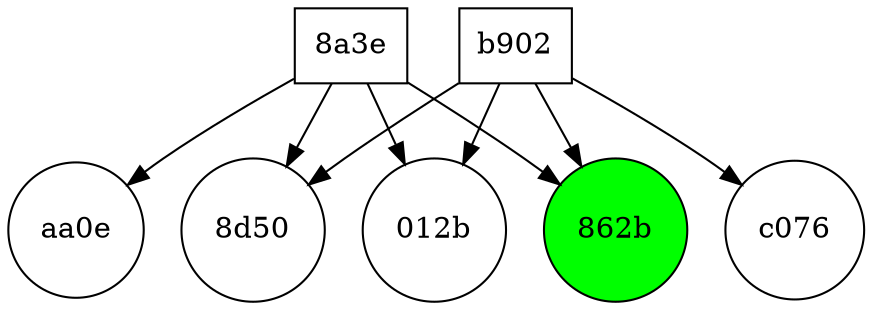digraph visitor {
	graph [rank=min]
	node [shape=rectangle]
	"3c01241d5c3a8a3e" [label="8a3e" fillcolor=white shape=rectangle style=filled]
	"3c01241d5c3a8a3e" -> "140310165657-0000000068d21bb99dec3ad6ee60aa0e"
	"3c01241d5c3a8a3e" -> "140310171202-000000002e5a8ff1f577548fec708d50"
	"3c01241d5c3a8a3e" -> "140310171030-000000008b8d98e95ac0797e7fdb012b"
	"3c01241d5c3a8a3e" -> "140310170010-0000000067dc80801f1df696ae52862b"
	"4065369dbee2b902" [label=b902 fillcolor=white shape=rectangle style=filled]
	"4065369dbee2b902" -> "140310171030-000000008b8d98e95ac0797e7fdb012b"
	"4065369dbee2b902" -> "140310171114-00000000950ae9deb4faca996b0ec076"
	"4065369dbee2b902" -> "140310171202-000000002e5a8ff1f577548fec708d50"
	"4065369dbee2b902" -> "140310170010-0000000067dc80801f1df696ae52862b"
	subgraph document {
		graph [rank=max]
		node [shape=circle]
		"140310165657-0000000068d21bb99dec3ad6ee60aa0e" [label=aa0e fillcolor=white shape=circle]
		"140310170010-0000000067dc80801f1df696ae52862b" [label="862b" fillcolor=green shape=circle style=filled]
		"140310170010-0000000067dc80801f1df696ae52862b" [label="862b" fillcolor=green shape=circle style=filled]
		"140310171030-000000008b8d98e95ac0797e7fdb012b" [label="012b" fillcolor=white shape=circle]
		"140310171030-000000008b8d98e95ac0797e7fdb012b" [label="012b" fillcolor=white shape=circle]
		"140310171114-00000000950ae9deb4faca996b0ec076" [label=c076 fillcolor=white shape=circle]
		"140310171202-000000002e5a8ff1f577548fec708d50" [label="8d50" fillcolor=white shape=circle]
		"140310171202-000000002e5a8ff1f577548fec708d50" [label="8d50" fillcolor=white shape=circle]
	}
}
